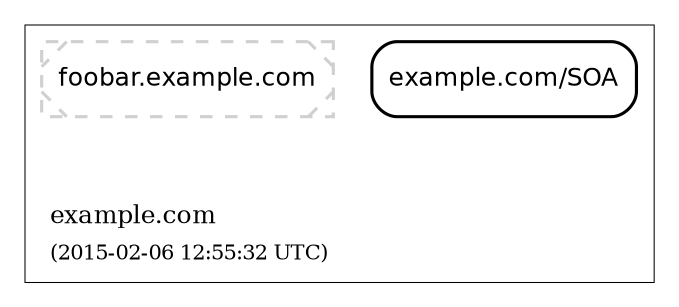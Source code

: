 digraph {
  graph [compound=true, rankdir=BT, ranksep=0.3];
	node [label="\N",
		penwidth=1.5
	];
	edge [penwidth=1.5];

  subgraph "cluster_example.com" {
		graph [label=<<TABLE BORDER="0"><TR><TD ALIGN="LEFT"><FONT POINT-SIZE="12">example.com</FONT></TD></TR><TR><TD ALIGN="LEFT"><FONT POINT-SIZE="10">(2015-02-06 12:55:32 UTC)</FONT></TD></TR></TABLE>>,
				labeljust=l,
				penwidth=0.5
		];
		"cluster_example.com_top" [shape=point, style=invis];
		"cluster_example.com_bottom" [shape=point, style=invis];
    "RRset-0|foobar.example.com|A" [color="#d0d0d0",
						fillcolor="#ffffff",
						label=<<FONT POINT-SIZE="12" FACE="Helvetica">foobar.example.com</FONT>>,
						shape=rectangle,
						style="rounded,filled,dashed,diagonals"];
    "RRset-10|example.com|SOA" [color="#000000",
						fillcolor="#ffffff",
						label=<<FONT POINT-SIZE="12" FACE="Helvetica">example.com/SOA</FONT>>,
						shape=rectangle,
						style="rounded,filled"];
  }
	"cluster_example.com_bottom" -> "RRset-0|foobar.example.com|A" [style=invis];
	"cluster_example.com_bottom" -> "RRset-10|example.com|SOA" [style=invis];
}
